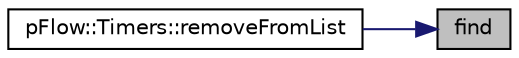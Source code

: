 digraph "find"
{
 // LATEX_PDF_SIZE
  edge [fontname="Helvetica",fontsize="10",labelfontname="Helvetica",labelfontsize="10"];
  node [fontname="Helvetica",fontsize="10",shape=record];
  rankdir="RL";
  Node1 [label="find",height=0.2,width=0.4,color="black", fillcolor="grey75", style="filled", fontcolor="black",tooltip=" "];
  Node1 -> Node2 [dir="back",color="midnightblue",fontsize="10",style="solid",fontname="Helvetica"];
  Node2 [label="pFlow::Timers::removeFromList",height=0.2,width=0.4,color="black", fillcolor="white", style="filled",URL="$classpFlow_1_1Timers.html#a4f6003458edf8502bb1185dae6773da5",tooltip=" "];
}
